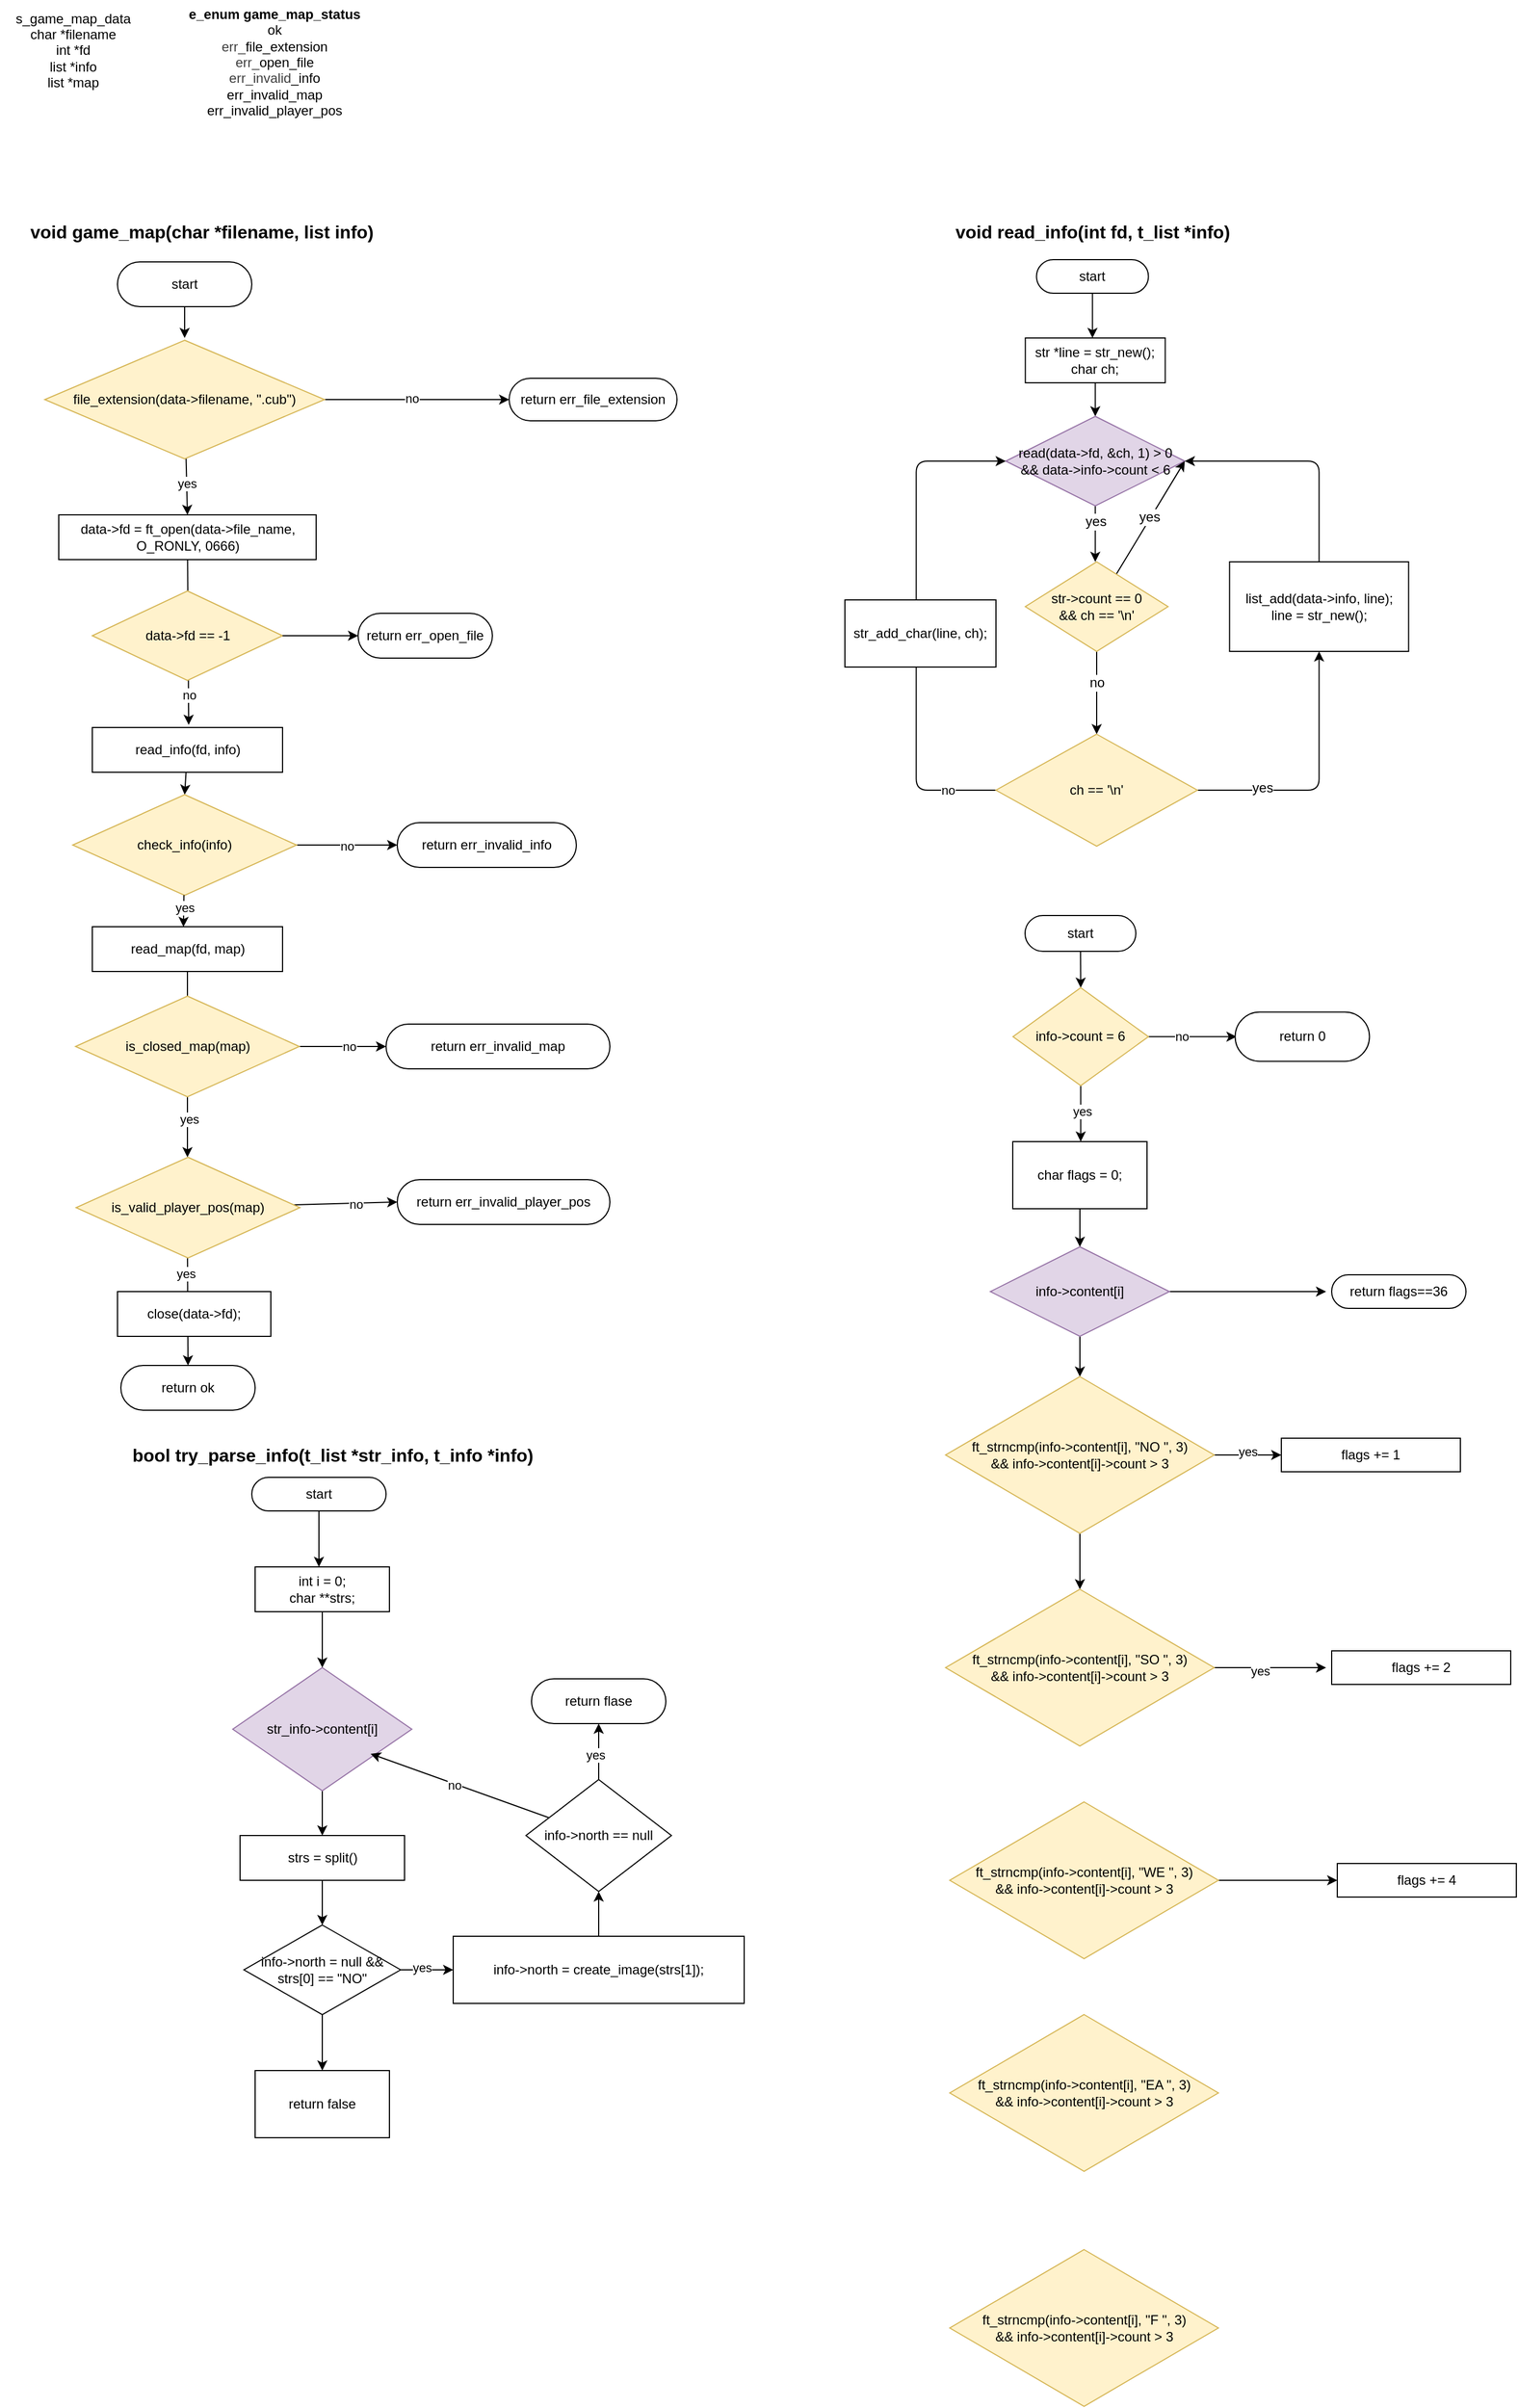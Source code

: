 <mxfile>
    <diagram id="_kKYmmZnma1l--J-uLyV" name="Page-1">
        <mxGraphModel dx="1099" dy="1742" grid="1" gridSize="10" guides="1" tooltips="1" connect="1" arrows="1" fold="1" page="1" pageScale="1" pageWidth="850" pageHeight="1100" math="0" shadow="0">
            <root>
                <mxCell id="0"/>
                <mxCell id="1" parent="0"/>
                <mxCell id="5" style="edgeStyle=none;html=1;" parent="1" source="3" edge="1">
                    <mxGeometry relative="1" as="geometry">
                        <mxPoint x="190" y="72" as="targetPoint"/>
                    </mxGeometry>
                </mxCell>
                <mxCell id="3" value="start" style="rounded=1;whiteSpace=wrap;html=1;arcSize=50;" parent="1" vertex="1">
                    <mxGeometry x="130" y="4" width="120" height="40" as="geometry"/>
                </mxCell>
                <mxCell id="4" value="void game_map(char *filename, list info)" style="text;html=1;align=center;verticalAlign=middle;resizable=0;points=[];autosize=1;strokeColor=none;fillColor=none;fontStyle=1;fontSize=16;" parent="1" vertex="1">
                    <mxGeometry x="50" y="-38" width="310" height="30" as="geometry"/>
                </mxCell>
                <mxCell id="6" value="data-&amp;gt;fd =&amp;nbsp;&lt;span style=&quot;color: rgb(0, 0, 0);&quot;&gt;ft_open(data-&amp;gt;file_name, O_RONLY, 0666)&lt;/span&gt;" style="rounded=0;whiteSpace=wrap;html=1;" parent="1" vertex="1">
                    <mxGeometry x="77.5" y="230" width="230" height="40" as="geometry"/>
                </mxCell>
                <mxCell id="13" style="edgeStyle=none;html=1;entryX=0.5;entryY=0;entryDx=0;entryDy=0;" parent="1" source="9" edge="1">
                    <mxGeometry relative="1" as="geometry">
                        <mxPoint x="192.5" y="690" as="targetPoint"/>
                    </mxGeometry>
                </mxCell>
                <mxCell id="9" value="read_map(fd, map)" style="rounded=0;whiteSpace=wrap;html=1;" parent="1" vertex="1">
                    <mxGeometry x="107.5" y="598" width="170" height="40" as="geometry"/>
                </mxCell>
                <mxCell id="10" style="edgeStyle=none;html=1;entryX=0.536;entryY=-0.01;entryDx=0;entryDy=0;entryPerimeter=0;" parent="1" source="6" edge="1">
                    <mxGeometry relative="1" as="geometry">
                        <mxPoint x="193.62" y="417.6" as="targetPoint"/>
                    </mxGeometry>
                </mxCell>
                <mxCell id="91" value="no" style="edgeLabel;html=1;align=center;verticalAlign=middle;resizable=0;points=[];" parent="10" vertex="1" connectable="0">
                    <mxGeometry x="0.64" relative="1" as="geometry">
                        <mxPoint as="offset"/>
                    </mxGeometry>
                </mxCell>
                <mxCell id="18" style="edgeStyle=none;html=1;entryX=0.5;entryY=0;entryDx=0;entryDy=0;" parent="1" edge="1">
                    <mxGeometry relative="1" as="geometry">
                        <mxPoint x="192.5" y="730" as="sourcePoint"/>
                        <mxPoint x="192.5" y="804" as="targetPoint"/>
                    </mxGeometry>
                </mxCell>
                <mxCell id="129" value="yes" style="edgeLabel;html=1;align=center;verticalAlign=middle;resizable=0;points=[];" parent="18" vertex="1" connectable="0">
                    <mxGeometry x="0.078" y="1" relative="1" as="geometry">
                        <mxPoint as="offset"/>
                    </mxGeometry>
                </mxCell>
                <mxCell id="14" value="return ok" style="rounded=1;whiteSpace=wrap;html=1;arcSize=50;" parent="1" vertex="1">
                    <mxGeometry x="133" y="990" width="120" height="40" as="geometry"/>
                </mxCell>
                <mxCell id="19" style="edgeStyle=none;html=1;entryX=0.5;entryY=0;entryDx=0;entryDy=0;" parent="1" target="14" edge="1">
                    <mxGeometry relative="1" as="geometry">
                        <mxPoint x="192.5" y="880" as="sourcePoint"/>
                    </mxGeometry>
                </mxCell>
                <mxCell id="130" value="yes" style="edgeLabel;html=1;align=center;verticalAlign=middle;resizable=0;points=[];" parent="19" vertex="1" connectable="0">
                    <mxGeometry x="-0.489" y="-2" relative="1" as="geometry">
                        <mxPoint as="offset"/>
                    </mxGeometry>
                </mxCell>
                <mxCell id="20" value="s_game_map_data&lt;div&gt;char *filename&lt;/div&gt;&lt;div&gt;int *fd&lt;/div&gt;&lt;div&gt;list *info&lt;/div&gt;&lt;div&gt;list *map&lt;/div&gt;" style="text;html=1;align=center;verticalAlign=middle;resizable=0;points=[];autosize=1;strokeColor=none;fillColor=none;" parent="1" vertex="1">
                    <mxGeometry x="25" y="-230" width="130" height="90" as="geometry"/>
                </mxCell>
                <mxCell id="97" style="edgeStyle=none;html=1;entryX=0;entryY=0.5;entryDx=0;entryDy=0;" parent="1" source="27" edge="1">
                    <mxGeometry relative="1" as="geometry">
                        <mxPoint x="480" y="127" as="targetPoint"/>
                    </mxGeometry>
                </mxCell>
                <mxCell id="104" value="no" style="edgeLabel;html=1;align=center;verticalAlign=middle;resizable=0;points=[];" parent="97" vertex="1" connectable="0">
                    <mxGeometry x="-0.06" y="1" relative="1" as="geometry">
                        <mxPoint as="offset"/>
                    </mxGeometry>
                </mxCell>
                <mxCell id="98" style="edgeStyle=none;html=1;entryX=0.5;entryY=0;entryDx=0;entryDy=0;" parent="1" source="27" target="6" edge="1">
                    <mxGeometry relative="1" as="geometry"/>
                </mxCell>
                <mxCell id="105" value="yes" style="edgeLabel;html=1;align=center;verticalAlign=middle;resizable=0;points=[];" parent="98" vertex="1" connectable="0">
                    <mxGeometry x="-0.11" relative="1" as="geometry">
                        <mxPoint as="offset"/>
                    </mxGeometry>
                </mxCell>
                <mxCell id="27" value="&lt;span style=&quot;color: rgb(0, 0, 0);&quot;&gt;file_extension(data-&amp;gt;filename, &quot;.cub&quot;)&lt;/span&gt;" style="rhombus;whiteSpace=wrap;html=1;fillColor=#fff2cc;strokeColor=#d6b656;" parent="1" vertex="1">
                    <mxGeometry x="65" y="74" width="250" height="106" as="geometry"/>
                </mxCell>
                <mxCell id="30" value="return err_file_extension" style="rounded=1;whiteSpace=wrap;html=1;arcSize=50;" parent="1" vertex="1">
                    <mxGeometry x="480" y="108" width="150" height="38" as="geometry"/>
                </mxCell>
                <mxCell id="39" value="void read_info(int fd, t_list *info)" style="text;html=1;align=center;verticalAlign=middle;whiteSpace=wrap;rounded=0;fontStyle=1;fontSize=16;horizontal=1;imageWidth=24;" parent="1" vertex="1">
                    <mxGeometry x="873.75" y="-38" width="255" height="30" as="geometry"/>
                </mxCell>
                <mxCell id="41" style="edgeStyle=none;html=1;fontFamily=Helvetica;fontSize=16;fontColor=default;fontStyle=1;" parent="1" source="40" edge="1">
                    <mxGeometry relative="1" as="geometry">
                        <mxPoint x="1001.25" y="72" as="targetPoint"/>
                    </mxGeometry>
                </mxCell>
                <mxCell id="40" value="start" style="rounded=1;whiteSpace=wrap;html=1;align=center;verticalAlign=middle;fontFamily=Helvetica;fontSize=12;fontColor=default;fontStyle=0;fillColor=none;gradientColor=none;arcSize=50;" parent="1" vertex="1">
                    <mxGeometry x="951.25" y="2" width="100" height="30" as="geometry"/>
                </mxCell>
                <mxCell id="48" style="edgeStyle=none;html=1;entryX=0.5;entryY=0;entryDx=0;entryDy=0;fontFamily=Helvetica;fontSize=12;fontColor=default;fontStyle=0;" parent="1" source="43" target="46" edge="1">
                    <mxGeometry relative="1" as="geometry"/>
                </mxCell>
                <mxCell id="43" value="str *line = str_new();&lt;div&gt;char ch;&lt;/div&gt;" style="rounded=0;whiteSpace=wrap;html=1;align=center;verticalAlign=middle;fontFamily=Helvetica;fontSize=12;fontColor=default;fontStyle=0;fillColor=none;gradientColor=none;" parent="1" vertex="1">
                    <mxGeometry x="941.25" y="72" width="125" height="40" as="geometry"/>
                </mxCell>
                <mxCell id="49" style="edgeStyle=none;html=1;fontFamily=Helvetica;fontSize=12;fontColor=default;fontStyle=0;" parent="1" source="46" edge="1">
                    <mxGeometry relative="1" as="geometry">
                        <mxPoint x="1003.75" y="272" as="targetPoint"/>
                    </mxGeometry>
                </mxCell>
                <mxCell id="50" value="yes" style="edgeLabel;html=1;align=center;verticalAlign=middle;resizable=0;points=[];rounded=0;strokeColor=default;fontFamily=Helvetica;fontSize=12;fontColor=default;fontStyle=0;fillColor=none;gradientColor=none;" parent="49" vertex="1" connectable="0">
                    <mxGeometry x="-0.44" relative="1" as="geometry">
                        <mxPoint as="offset"/>
                    </mxGeometry>
                </mxCell>
                <mxCell id="46" value="read(data-&amp;gt;fd, &amp;amp;ch, 1) &amp;gt; 0&lt;div&gt;&amp;amp;&amp;amp; data-&amp;gt;info-&amp;gt;count &amp;lt; 6&lt;/div&gt;" style="rhombus;whiteSpace=wrap;html=1;rounded=0;align=center;verticalAlign=middle;fontFamily=Helvetica;fontSize=12;fontStyle=0;fillColor=#e1d5e7;strokeColor=#9673a6;" parent="1" vertex="1">
                    <mxGeometry x="923.75" y="142" width="160" height="80" as="geometry"/>
                </mxCell>
                <mxCell id="112" style="edgeStyle=none;html=1;" parent="1" source="64" edge="1">
                    <mxGeometry relative="1" as="geometry">
                        <mxPoint x="190" y="480" as="targetPoint"/>
                    </mxGeometry>
                </mxCell>
                <mxCell id="64" value="read_info(fd, info)" style="rounded=0;whiteSpace=wrap;html=1;" parent="1" vertex="1">
                    <mxGeometry x="107.5" y="420" width="170" height="40" as="geometry"/>
                </mxCell>
                <mxCell id="77" style="edgeStyle=none;html=1;entryX=1;entryY=0.5;entryDx=0;entryDy=0;fontFamily=Helvetica;fontSize=12;fontColor=default;fontStyle=0;" parent="1" source="76" target="46" edge="1">
                    <mxGeometry relative="1" as="geometry"/>
                </mxCell>
                <mxCell id="78" value="yes" style="edgeLabel;html=1;align=center;verticalAlign=middle;resizable=0;points=[];rounded=0;strokeColor=default;fontFamily=Helvetica;fontSize=12;fontColor=default;fontStyle=0;fillColor=none;gradientColor=none;" parent="77" vertex="1" connectable="0">
                    <mxGeometry x="0.318" y="-1" relative="1" as="geometry">
                        <mxPoint x="-12" y="15" as="offset"/>
                    </mxGeometry>
                </mxCell>
                <mxCell id="79" style="edgeStyle=none;html=1;entryX=0.5;entryY=0;entryDx=0;entryDy=0;fontFamily=Helvetica;fontSize=12;fontColor=default;fontStyle=0;" parent="1" source="76" target="83" edge="1">
                    <mxGeometry relative="1" as="geometry">
                        <mxPoint x="1005" y="392" as="targetPoint"/>
                    </mxGeometry>
                </mxCell>
                <mxCell id="80" value="no" style="edgeLabel;html=1;align=center;verticalAlign=middle;resizable=0;points=[];rounded=0;strokeColor=default;fontFamily=Helvetica;fontSize=12;fontColor=default;fontStyle=0;fillColor=none;gradientColor=none;" parent="79" vertex="1" connectable="0">
                    <mxGeometry x="-0.25" relative="1" as="geometry">
                        <mxPoint as="offset"/>
                    </mxGeometry>
                </mxCell>
                <mxCell id="76" value="str-&amp;gt;count == 0&lt;br&gt;&amp;amp;&amp;amp; ch == &#39;\n&#39;" style="rhombus;whiteSpace=wrap;html=1;rounded=0;strokeColor=#d6b656;align=center;verticalAlign=middle;fontFamily=Helvetica;fontSize=12;fontStyle=0;fillColor=#fff2cc;" parent="1" vertex="1">
                    <mxGeometry x="941.25" y="272" width="127.5" height="80" as="geometry"/>
                </mxCell>
                <mxCell id="84" style="edgeStyle=none;html=1;fontFamily=Helvetica;fontSize=12;fontColor=default;fontStyle=0;entryX=0.5;entryY=1;entryDx=0;entryDy=0;" parent="1" source="83" target="85" edge="1">
                    <mxGeometry relative="1" as="geometry">
                        <mxPoint x="873.75" y="222" as="targetPoint"/>
                        <Array as="points">
                            <mxPoint x="1203.75" y="476"/>
                        </Array>
                    </mxGeometry>
                </mxCell>
                <mxCell id="88" value="yes" style="edgeLabel;html=1;align=center;verticalAlign=middle;resizable=0;points=[];rounded=0;strokeColor=default;fontFamily=Helvetica;fontSize=12;fontColor=default;fontStyle=0;fillColor=none;gradientColor=none;" parent="84" vertex="1" connectable="0">
                    <mxGeometry x="-0.503" y="2" relative="1" as="geometry">
                        <mxPoint as="offset"/>
                    </mxGeometry>
                </mxCell>
                <mxCell id="87" style="edgeStyle=none;html=1;fontFamily=Helvetica;fontSize=12;fontColor=default;fontStyle=0;entryX=0;entryY=0.5;entryDx=0;entryDy=0;" parent="1" source="83" target="46" edge="1">
                    <mxGeometry relative="1" as="geometry">
                        <mxPoint x="853.75" y="232" as="targetPoint"/>
                        <Array as="points">
                            <mxPoint x="843.75" y="476"/>
                            <mxPoint x="843.75" y="182"/>
                        </Array>
                    </mxGeometry>
                </mxCell>
                <mxCell id="111" value="no" style="edgeLabel;html=1;align=center;verticalAlign=middle;resizable=0;points=[];" parent="87" vertex="1" connectable="0">
                    <mxGeometry x="-0.806" relative="1" as="geometry">
                        <mxPoint as="offset"/>
                    </mxGeometry>
                </mxCell>
                <mxCell id="83" value="ch == &#39;\n&#39;" style="rhombus;whiteSpace=wrap;html=1;rounded=0;align=center;verticalAlign=middle;fontFamily=Helvetica;fontSize=12;fontStyle=0;fillColor=#fff2cc;strokeColor=#d6b656;" parent="1" vertex="1">
                    <mxGeometry x="915" y="426" width="180" height="100" as="geometry"/>
                </mxCell>
                <mxCell id="86" style="edgeStyle=none;html=1;fontFamily=Helvetica;fontSize=12;fontColor=default;fontStyle=0;entryX=1;entryY=0.5;entryDx=0;entryDy=0;" parent="1" source="85" target="46" edge="1">
                    <mxGeometry relative="1" as="geometry">
                        <mxPoint x="803.75" y="172" as="targetPoint"/>
                        <Array as="points">
                            <mxPoint x="1203.75" y="182"/>
                        </Array>
                    </mxGeometry>
                </mxCell>
                <mxCell id="85" value="list_add(data-&amp;gt;info, line);&lt;div&gt;line = str_new();&lt;/div&gt;" style="rounded=0;whiteSpace=wrap;html=1;align=center;verticalAlign=middle;fontFamily=Helvetica;fontSize=12;fontStyle=0;" parent="1" vertex="1">
                    <mxGeometry x="1123.75" y="272" width="160" height="80" as="geometry"/>
                </mxCell>
                <mxCell id="89" value="str_add_char(line, ch);" style="rounded=0;whiteSpace=wrap;html=1;align=center;verticalAlign=middle;fontFamily=Helvetica;fontSize=12;fontStyle=0;" parent="1" vertex="1">
                    <mxGeometry x="780" y="306" width="135" height="60" as="geometry"/>
                </mxCell>
                <mxCell id="90" value="data-&amp;gt;fd == -1" style="rhombus;whiteSpace=wrap;html=1;fillColor=#fff2cc;strokeColor=#d6b656;" parent="1" vertex="1">
                    <mxGeometry x="107.5" y="298" width="170" height="80" as="geometry"/>
                </mxCell>
                <mxCell id="94" value="&lt;span style=&quot;color: rgb(0, 0, 0);&quot;&gt;return err_open_file&lt;/span&gt;" style="rounded=1;whiteSpace=wrap;html=1;arcSize=50;" parent="1" vertex="1">
                    <mxGeometry x="345" y="318" width="120" height="40" as="geometry"/>
                </mxCell>
                <mxCell id="102" value="" style="edgeStyle=none;html=1;entryX=0;entryY=0.5;entryDx=0;entryDy=0;" parent="1" source="90" target="94" edge="1">
                    <mxGeometry relative="1" as="geometry">
                        <mxPoint x="310" y="338" as="targetPoint"/>
                        <mxPoint x="276" y="339" as="sourcePoint"/>
                    </mxGeometry>
                </mxCell>
                <mxCell id="103" value="&lt;b&gt;e_enum game_map_status&lt;/b&gt;&lt;div&gt;&lt;span style=&quot;background-color: transparent;&quot;&gt;ok&lt;/span&gt;&lt;/div&gt;&lt;div&gt;&lt;span style=&quot;color: rgb(63, 63, 63); background-color: transparent;&quot;&gt;err_&lt;/span&gt;&lt;span style=&quot;background-color: transparent;&quot;&gt;file_extension&lt;/span&gt;&lt;/div&gt;&lt;div&gt;&lt;span style=&quot;color: rgb(63, 63, 63); background-color: transparent;&quot;&gt;err_&lt;/span&gt;open_file&lt;/div&gt;&lt;div&gt;&lt;span style=&quot;color: rgb(63, 63, 63); background-color: transparent;&quot;&gt;err_invalid&lt;/span&gt;&lt;span style=&quot;background-color: transparent;&quot;&gt;_info&lt;/span&gt;&lt;/div&gt;&lt;div&gt;&lt;span style=&quot;background-color: transparent;&quot;&gt;err_invalid_map&lt;/span&gt;&lt;/div&gt;&lt;div&gt;&lt;span style=&quot;background-color: transparent;&quot;&gt;err_invalid_player_pos&lt;/span&gt;&lt;/div&gt;&lt;div&gt;&lt;span style=&quot;background-color: transparent;&quot;&gt;&lt;br&gt;&lt;/span&gt;&lt;/div&gt;&lt;div&gt;&lt;br&gt;&lt;/div&gt;" style="text;html=1;align=center;verticalAlign=middle;resizable=0;points=[];autosize=1;strokeColor=none;fillColor=none;" parent="1" vertex="1">
                    <mxGeometry x="180" y="-230" width="180" height="140" as="geometry"/>
                </mxCell>
                <mxCell id="116" style="edgeStyle=none;html=1;entryX=0;entryY=0.5;entryDx=0;entryDy=0;" parent="1" source="113" target="117" edge="1">
                    <mxGeometry relative="1" as="geometry">
                        <mxPoint x="340" y="525" as="targetPoint"/>
                    </mxGeometry>
                </mxCell>
                <mxCell id="126" value="no" style="edgeLabel;html=1;align=center;verticalAlign=middle;resizable=0;points=[];" parent="116" vertex="1" connectable="0">
                    <mxGeometry x="-0.013" y="-1" relative="1" as="geometry">
                        <mxPoint as="offset"/>
                    </mxGeometry>
                </mxCell>
                <mxCell id="113" value="check_info(info)" style="rhombus;whiteSpace=wrap;html=1;fillColor=#fff2cc;strokeColor=#d6b656;" parent="1" vertex="1">
                    <mxGeometry x="90" y="480" width="200" height="90" as="geometry"/>
                </mxCell>
                <mxCell id="114" style="edgeStyle=none;html=1;entryX=0.479;entryY=0.004;entryDx=0;entryDy=0;entryPerimeter=0;" parent="1" source="113" target="9" edge="1">
                    <mxGeometry relative="1" as="geometry"/>
                </mxCell>
                <mxCell id="115" value="yes" style="edgeLabel;html=1;align=center;verticalAlign=middle;resizable=0;points=[];" parent="114" vertex="1" connectable="0">
                    <mxGeometry x="-0.17" relative="1" as="geometry">
                        <mxPoint x="1" y="-1" as="offset"/>
                    </mxGeometry>
                </mxCell>
                <mxCell id="117" value="&lt;span style=&quot;color: rgb(0, 0, 0);&quot;&gt;return err_invalid_info&lt;/span&gt;" style="rounded=1;whiteSpace=wrap;html=1;arcSize=50;" parent="1" vertex="1">
                    <mxGeometry x="380" y="505" width="160" height="40" as="geometry"/>
                </mxCell>
                <mxCell id="118" value="&lt;span style=&quot;color: rgb(0, 0, 0);&quot;&gt;return err_invalid_map&lt;/span&gt;" style="rounded=1;whiteSpace=wrap;html=1;arcSize=50;" parent="1" vertex="1">
                    <mxGeometry x="370" y="685" width="200" height="40" as="geometry"/>
                </mxCell>
                <mxCell id="119" value="&lt;span style=&quot;color: rgb(0, 0, 0);&quot;&gt;return err_invalid_player_pos&lt;/span&gt;" style="rounded=1;whiteSpace=wrap;html=1;arcSize=50;" parent="1" vertex="1">
                    <mxGeometry x="380" y="824" width="190" height="40" as="geometry"/>
                </mxCell>
                <mxCell id="123" style="edgeStyle=none;html=1;entryX=0;entryY=0.5;entryDx=0;entryDy=0;" parent="1" source="121" target="118" edge="1">
                    <mxGeometry relative="1" as="geometry"/>
                </mxCell>
                <mxCell id="127" value="no" style="edgeLabel;html=1;align=center;verticalAlign=middle;resizable=0;points=[];" parent="123" vertex="1" connectable="0">
                    <mxGeometry x="0.148" relative="1" as="geometry">
                        <mxPoint as="offset"/>
                    </mxGeometry>
                </mxCell>
                <mxCell id="121" value="&lt;span style=&quot;color: rgb(0, 0, 0);&quot;&gt;is_closed_map(map)&lt;/span&gt;" style="rhombus;whiteSpace=wrap;html=1;fillColor=#fff2cc;strokeColor=#d6b656;" parent="1" vertex="1">
                    <mxGeometry x="92.5" y="660" width="200" height="90" as="geometry"/>
                </mxCell>
                <mxCell id="124" style="edgeStyle=none;html=1;entryX=0;entryY=0.5;entryDx=0;entryDy=0;" parent="1" source="122" target="119" edge="1">
                    <mxGeometry relative="1" as="geometry"/>
                </mxCell>
                <mxCell id="128" value="no" style="edgeLabel;html=1;align=center;verticalAlign=middle;resizable=0;points=[];" parent="124" vertex="1" connectable="0">
                    <mxGeometry x="0.203" y="-1" relative="1" as="geometry">
                        <mxPoint as="offset"/>
                    </mxGeometry>
                </mxCell>
                <mxCell id="122" value="&lt;span style=&quot;color: rgb(0, 0, 0);&quot;&gt;is_valid_player_pos(map&lt;/span&gt;&lt;span style=&quot;background-color: transparent;&quot;&gt;)&lt;/span&gt;" style="rhombus;whiteSpace=wrap;html=1;fillColor=#fff2cc;strokeColor=#d6b656;" parent="1" vertex="1">
                    <mxGeometry x="93" y="804" width="200" height="90" as="geometry"/>
                </mxCell>
                <mxCell id="125" value="close(data-&amp;gt;fd);" style="rounded=0;whiteSpace=wrap;html=1;" parent="1" vertex="1">
                    <mxGeometry x="130" y="924" width="137" height="40" as="geometry"/>
                </mxCell>
                <mxCell id="133" style="edgeStyle=none;html=1;entryX=0.5;entryY=0;entryDx=0;entryDy=0;" parent="1" source="131" target="132" edge="1">
                    <mxGeometry relative="1" as="geometry"/>
                </mxCell>
                <mxCell id="131" value="start" style="rounded=1;whiteSpace=wrap;html=1;arcSize=50;" parent="1" vertex="1">
                    <mxGeometry x="941" y="588" width="99" height="32" as="geometry"/>
                </mxCell>
                <mxCell id="134" style="edgeStyle=none;html=1;" parent="1" source="132" edge="1">
                    <mxGeometry relative="1" as="geometry">
                        <mxPoint x="1130" y="696.25" as="targetPoint"/>
                    </mxGeometry>
                </mxCell>
                <mxCell id="136" value="no" style="edgeLabel;html=1;align=center;verticalAlign=middle;resizable=0;points=[];" parent="134" vertex="1" connectable="0">
                    <mxGeometry x="-0.25" y="1" relative="1" as="geometry">
                        <mxPoint as="offset"/>
                    </mxGeometry>
                </mxCell>
                <mxCell id="137" style="edgeStyle=none;html=1;" parent="1" source="132" edge="1">
                    <mxGeometry relative="1" as="geometry">
                        <mxPoint x="990.75" y="790" as="targetPoint"/>
                    </mxGeometry>
                </mxCell>
                <mxCell id="138" value="yes" style="edgeLabel;html=1;align=center;verticalAlign=middle;resizable=0;points=[];" parent="137" vertex="1" connectable="0">
                    <mxGeometry x="-0.08" y="1" relative="1" as="geometry">
                        <mxPoint as="offset"/>
                    </mxGeometry>
                </mxCell>
                <mxCell id="132" value="info-&amp;gt;count = 6" style="rhombus;whiteSpace=wrap;html=1;fillColor=#fff2cc;strokeColor=#d6b656;" parent="1" vertex="1">
                    <mxGeometry x="930.25" y="652.5" width="121" height="87.5" as="geometry"/>
                </mxCell>
                <mxCell id="135" value="return 0" style="rounded=1;whiteSpace=wrap;html=1;arcSize=50;" parent="1" vertex="1">
                    <mxGeometry x="1128.75" y="674.25" width="120" height="44" as="geometry"/>
                </mxCell>
                <mxCell id="142" style="edgeStyle=none;html=1;" parent="1" source="139" edge="1">
                    <mxGeometry relative="1" as="geometry">
                        <mxPoint x="990" y="1000.0" as="targetPoint"/>
                    </mxGeometry>
                </mxCell>
                <mxCell id="144" style="edgeStyle=none;html=1;" parent="1" source="139" edge="1">
                    <mxGeometry relative="1" as="geometry">
                        <mxPoint x="1210" y="924" as="targetPoint"/>
                    </mxGeometry>
                </mxCell>
                <mxCell id="139" value="info-&amp;gt;content[i]" style="rhombus;whiteSpace=wrap;html=1;rounded=0;align=center;verticalAlign=middle;fontFamily=Helvetica;fontSize=12;fontStyle=0;fillColor=#e1d5e7;strokeColor=#9673a6;" parent="1" vertex="1">
                    <mxGeometry x="910" y="884" width="160" height="80" as="geometry"/>
                </mxCell>
                <mxCell id="141" style="edgeStyle=none;html=1;entryX=0.5;entryY=0;entryDx=0;entryDy=0;" parent="1" source="140" target="139" edge="1">
                    <mxGeometry relative="1" as="geometry"/>
                </mxCell>
                <mxCell id="140" value="char flags = 0;" style="rounded=0;whiteSpace=wrap;html=1;" parent="1" vertex="1">
                    <mxGeometry x="930" y="790" width="120" height="60" as="geometry"/>
                </mxCell>
                <mxCell id="147" style="edgeStyle=none;html=1;" parent="1" source="143" edge="1">
                    <mxGeometry relative="1" as="geometry">
                        <mxPoint x="1170.0" y="1070" as="targetPoint"/>
                    </mxGeometry>
                </mxCell>
                <mxCell id="148" value="yes" style="edgeLabel;html=1;align=center;verticalAlign=middle;resizable=0;points=[];" parent="147" vertex="1" connectable="0">
                    <mxGeometry x="-0.006" y="3" relative="1" as="geometry">
                        <mxPoint as="offset"/>
                    </mxGeometry>
                </mxCell>
                <mxCell id="150" style="edgeStyle=none;html=1;" parent="1" source="143" edge="1">
                    <mxGeometry relative="1" as="geometry">
                        <mxPoint x="990.0" y="1190" as="targetPoint"/>
                    </mxGeometry>
                </mxCell>
                <mxCell id="143" value="ft_strncmp(&lt;span style=&quot;color: rgb(0, 0, 0);&quot;&gt;info-&amp;gt;content[i], &quot;NO &quot;, 3&lt;/span&gt;) &lt;br&gt;&amp;amp;&amp;amp; info-&amp;gt;content[i]-&amp;gt;count &amp;gt; 3" style="rhombus;whiteSpace=wrap;html=1;fillColor=#fff2cc;strokeColor=#d6b656;" parent="1" vertex="1">
                    <mxGeometry x="870" y="1000" width="240" height="140" as="geometry"/>
                </mxCell>
                <mxCell id="146" value="&lt;span style=&quot;color: rgb(0, 0, 0);&quot;&gt;return flags==36&lt;/span&gt;" style="rounded=1;whiteSpace=wrap;html=1;arcSize=50;" parent="1" vertex="1">
                    <mxGeometry x="1215" y="909" width="120" height="30" as="geometry"/>
                </mxCell>
                <mxCell id="149" value="flags += 1" style="rounded=0;whiteSpace=wrap;html=1;" parent="1" vertex="1">
                    <mxGeometry x="1170" y="1055" width="160" height="30" as="geometry"/>
                </mxCell>
                <mxCell id="155" style="edgeStyle=none;html=1;" parent="1" source="151" edge="1">
                    <mxGeometry relative="1" as="geometry">
                        <mxPoint x="1210" y="1260.0" as="targetPoint"/>
                    </mxGeometry>
                </mxCell>
                <mxCell id="156" value="yes" style="edgeLabel;html=1;align=center;verticalAlign=middle;resizable=0;points=[];" parent="155" vertex="1" connectable="0">
                    <mxGeometry x="-0.195" y="-3" relative="1" as="geometry">
                        <mxPoint as="offset"/>
                    </mxGeometry>
                </mxCell>
                <mxCell id="151" value="ft_strncmp(&lt;span style=&quot;color: rgb(0, 0, 0);&quot;&gt;info-&amp;gt;content[i], &quot;SO &quot;, 3&lt;/span&gt;) &lt;br&gt;&amp;amp;&amp;amp; info-&amp;gt;content[i]-&amp;gt;count &amp;gt; 3" style="rhombus;whiteSpace=wrap;html=1;fillColor=#fff2cc;strokeColor=#d6b656;" parent="1" vertex="1">
                    <mxGeometry x="870" y="1190" width="240" height="140" as="geometry"/>
                </mxCell>
                <mxCell id="158" style="edgeStyle=none;html=1;" parent="1" source="152" edge="1">
                    <mxGeometry relative="1" as="geometry">
                        <mxPoint x="1220" y="1450" as="targetPoint"/>
                    </mxGeometry>
                </mxCell>
                <mxCell id="152" value="ft_strncmp(&lt;span style=&quot;color: rgb(0, 0, 0);&quot;&gt;info-&amp;gt;content[i], &quot;WE &quot;, 3&lt;/span&gt;) &lt;br&gt;&amp;amp;&amp;amp; info-&amp;gt;content[i]-&amp;gt;count &amp;gt; 3" style="rhombus;whiteSpace=wrap;html=1;fillColor=#fff2cc;strokeColor=#d6b656;" parent="1" vertex="1">
                    <mxGeometry x="873.75" y="1380" width="240" height="140" as="geometry"/>
                </mxCell>
                <mxCell id="153" value="ft_strncmp(&lt;span style=&quot;color: rgb(0, 0, 0);&quot;&gt;info-&amp;gt;content[i], &quot;EA &quot;, 3&lt;/span&gt;) &lt;br&gt;&amp;amp;&amp;amp; info-&amp;gt;content[i]-&amp;gt;count &amp;gt; 3" style="rhombus;whiteSpace=wrap;html=1;fillColor=#fff2cc;strokeColor=#d6b656;" parent="1" vertex="1">
                    <mxGeometry x="873.75" y="1570" width="240" height="140" as="geometry"/>
                </mxCell>
                <mxCell id="154" value="ft_strncmp(&lt;span style=&quot;color: rgb(0, 0, 0);&quot;&gt;info-&amp;gt;content[i], &quot;F &quot;, 3&lt;/span&gt;) &lt;br&gt;&amp;amp;&amp;amp; info-&amp;gt;content[i]-&amp;gt;count &amp;gt; 3" style="rhombus;whiteSpace=wrap;html=1;fillColor=#fff2cc;strokeColor=#d6b656;" parent="1" vertex="1">
                    <mxGeometry x="873.75" y="1780" width="240" height="140" as="geometry"/>
                </mxCell>
                <mxCell id="157" value="flags += 2" style="rounded=0;whiteSpace=wrap;html=1;" parent="1" vertex="1">
                    <mxGeometry x="1215" y="1245" width="160" height="30" as="geometry"/>
                </mxCell>
                <mxCell id="159" value="flags += 4" style="rounded=0;whiteSpace=wrap;html=1;" parent="1" vertex="1">
                    <mxGeometry x="1220" y="1435" width="160" height="30" as="geometry"/>
                </mxCell>
                <mxCell id="161" style="edgeStyle=none;html=1;" edge="1" parent="1" source="160">
                    <mxGeometry relative="1" as="geometry">
                        <mxPoint x="310" y="1170" as="targetPoint"/>
                    </mxGeometry>
                </mxCell>
                <mxCell id="160" value="start" style="rounded=1;whiteSpace=wrap;html=1;arcSize=50;" vertex="1" parent="1">
                    <mxGeometry x="250" y="1090" width="120" height="30" as="geometry"/>
                </mxCell>
                <mxCell id="169" style="edgeStyle=none;html=1;" edge="1" parent="1" source="162">
                    <mxGeometry relative="1" as="geometry">
                        <mxPoint x="313.0" y="1490" as="targetPoint"/>
                    </mxGeometry>
                </mxCell>
                <mxCell id="162" value="strs = split()" style="rounded=0;whiteSpace=wrap;html=1;" vertex="1" parent="1">
                    <mxGeometry x="239.5" y="1410" width="147" height="40" as="geometry"/>
                </mxCell>
                <mxCell id="168" style="edgeStyle=none;html=1;entryX=0.5;entryY=0;entryDx=0;entryDy=0;" edge="1" parent="1" source="163" target="162">
                    <mxGeometry relative="1" as="geometry"/>
                </mxCell>
                <mxCell id="163" value="str_info-&amp;gt;content[i]" style="rhombus;whiteSpace=wrap;html=1;fillColor=#e1d5e7;strokeColor=#9673a6;" vertex="1" parent="1">
                    <mxGeometry x="233" y="1260" width="160" height="110" as="geometry"/>
                </mxCell>
                <mxCell id="166" style="edgeStyle=none;html=1;" edge="1" parent="1" source="165" target="163">
                    <mxGeometry relative="1" as="geometry"/>
                </mxCell>
                <mxCell id="165" value="int i = 0;&lt;div&gt;char **strs;&lt;/div&gt;" style="rounded=0;whiteSpace=wrap;html=1;" vertex="1" parent="1">
                    <mxGeometry x="253" y="1170" width="120" height="40" as="geometry"/>
                </mxCell>
                <mxCell id="167" value="bool try_parse_info(t_list *str_info, t_info *info)" style="text;html=1;align=center;verticalAlign=middle;whiteSpace=wrap;rounded=0;fontStyle=1;fontSize=16;horizontal=1;imageWidth=24;" vertex="1" parent="1">
                    <mxGeometry x="133" y="1055" width="378.75" height="30" as="geometry"/>
                </mxCell>
                <mxCell id="174" style="edgeStyle=none;html=1;entryX=0;entryY=0.5;entryDx=0;entryDy=0;" edge="1" parent="1" source="170" target="173">
                    <mxGeometry relative="1" as="geometry"/>
                </mxCell>
                <mxCell id="175" value="yes" style="edgeLabel;html=1;align=center;verticalAlign=middle;resizable=0;points=[];" vertex="1" connectable="0" parent="174">
                    <mxGeometry x="-0.192" y="2" relative="1" as="geometry">
                        <mxPoint as="offset"/>
                    </mxGeometry>
                </mxCell>
                <mxCell id="177" style="edgeStyle=none;html=1;" edge="1" parent="1" source="170">
                    <mxGeometry relative="1" as="geometry">
                        <mxPoint x="313" y="1620" as="targetPoint"/>
                    </mxGeometry>
                </mxCell>
                <mxCell id="170" value="&lt;span style=&quot;color: rgb(0, 0, 0);&quot;&gt;info-&amp;gt;north = null &amp;amp;&amp;amp;&lt;/span&gt;&lt;br&gt;strs[0] == &quot;NO&quot;" style="rhombus;whiteSpace=wrap;html=1;" vertex="1" parent="1">
                    <mxGeometry x="243" y="1490" width="140" height="80" as="geometry"/>
                </mxCell>
                <mxCell id="178" style="edgeStyle=none;html=1;" edge="1" parent="1" source="173">
                    <mxGeometry relative="1" as="geometry">
                        <mxPoint x="560" y="1460" as="targetPoint"/>
                    </mxGeometry>
                </mxCell>
                <mxCell id="173" value="info-&amp;gt;north = create_image(strs[1]);" style="rounded=0;whiteSpace=wrap;html=1;" vertex="1" parent="1">
                    <mxGeometry x="430" y="1500" width="260" height="60" as="geometry"/>
                </mxCell>
                <mxCell id="180" style="edgeStyle=none;html=1;" edge="1" parent="1" source="179">
                    <mxGeometry relative="1" as="geometry">
                        <mxPoint x="560" y="1310" as="targetPoint"/>
                    </mxGeometry>
                </mxCell>
                <mxCell id="181" value="yes" style="edgeLabel;html=1;align=center;verticalAlign=middle;resizable=0;points=[];" vertex="1" connectable="0" parent="180">
                    <mxGeometry x="-0.12" y="3" relative="1" as="geometry">
                        <mxPoint as="offset"/>
                    </mxGeometry>
                </mxCell>
                <mxCell id="179" value="info-&amp;gt;north == null" style="rhombus;whiteSpace=wrap;html=1;" vertex="1" parent="1">
                    <mxGeometry x="495" y="1360" width="130" height="100" as="geometry"/>
                </mxCell>
                <mxCell id="182" value="return flase" style="rounded=1;whiteSpace=wrap;html=1;arcSize=50;" vertex="1" parent="1">
                    <mxGeometry x="500" y="1270" width="120" height="40" as="geometry"/>
                </mxCell>
                <mxCell id="183" style="edgeStyle=none;html=1;entryX=0.77;entryY=0.7;entryDx=0;entryDy=0;entryPerimeter=0;" edge="1" parent="1" source="179" target="163">
                    <mxGeometry relative="1" as="geometry"/>
                </mxCell>
                <mxCell id="184" value="no" style="edgeLabel;html=1;align=center;verticalAlign=middle;resizable=0;points=[];" vertex="1" connectable="0" parent="183">
                    <mxGeometry x="0.049" y="2" relative="1" as="geometry">
                        <mxPoint y="-1" as="offset"/>
                    </mxGeometry>
                </mxCell>
                <mxCell id="186" value="return false" style="rounded=0;whiteSpace=wrap;html=1;" vertex="1" parent="1">
                    <mxGeometry x="253" y="1620" width="120" height="60" as="geometry"/>
                </mxCell>
            </root>
        </mxGraphModel>
    </diagram>
</mxfile>